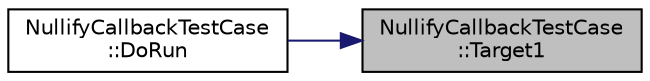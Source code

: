 digraph "NullifyCallbackTestCase::Target1"
{
 // LATEX_PDF_SIZE
  edge [fontname="Helvetica",fontsize="10",labelfontname="Helvetica",labelfontsize="10"];
  node [fontname="Helvetica",fontsize="10",shape=record];
  rankdir="RL";
  Node1 [label="NullifyCallbackTestCase\l::Target1",height=0.2,width=0.4,color="black", fillcolor="grey75", style="filled", fontcolor="black",tooltip=" "];
  Node1 -> Node2 [dir="back",color="midnightblue",fontsize="10",style="solid",fontname="Helvetica"];
  Node2 [label="NullifyCallbackTestCase\l::DoRun",height=0.2,width=0.4,color="black", fillcolor="white", style="filled",URL="$class_nullify_callback_test_case.html#ae20af2bdd79c85be1b075171568c4ecc",tooltip="Implementation to actually run this TestCase."];
}
